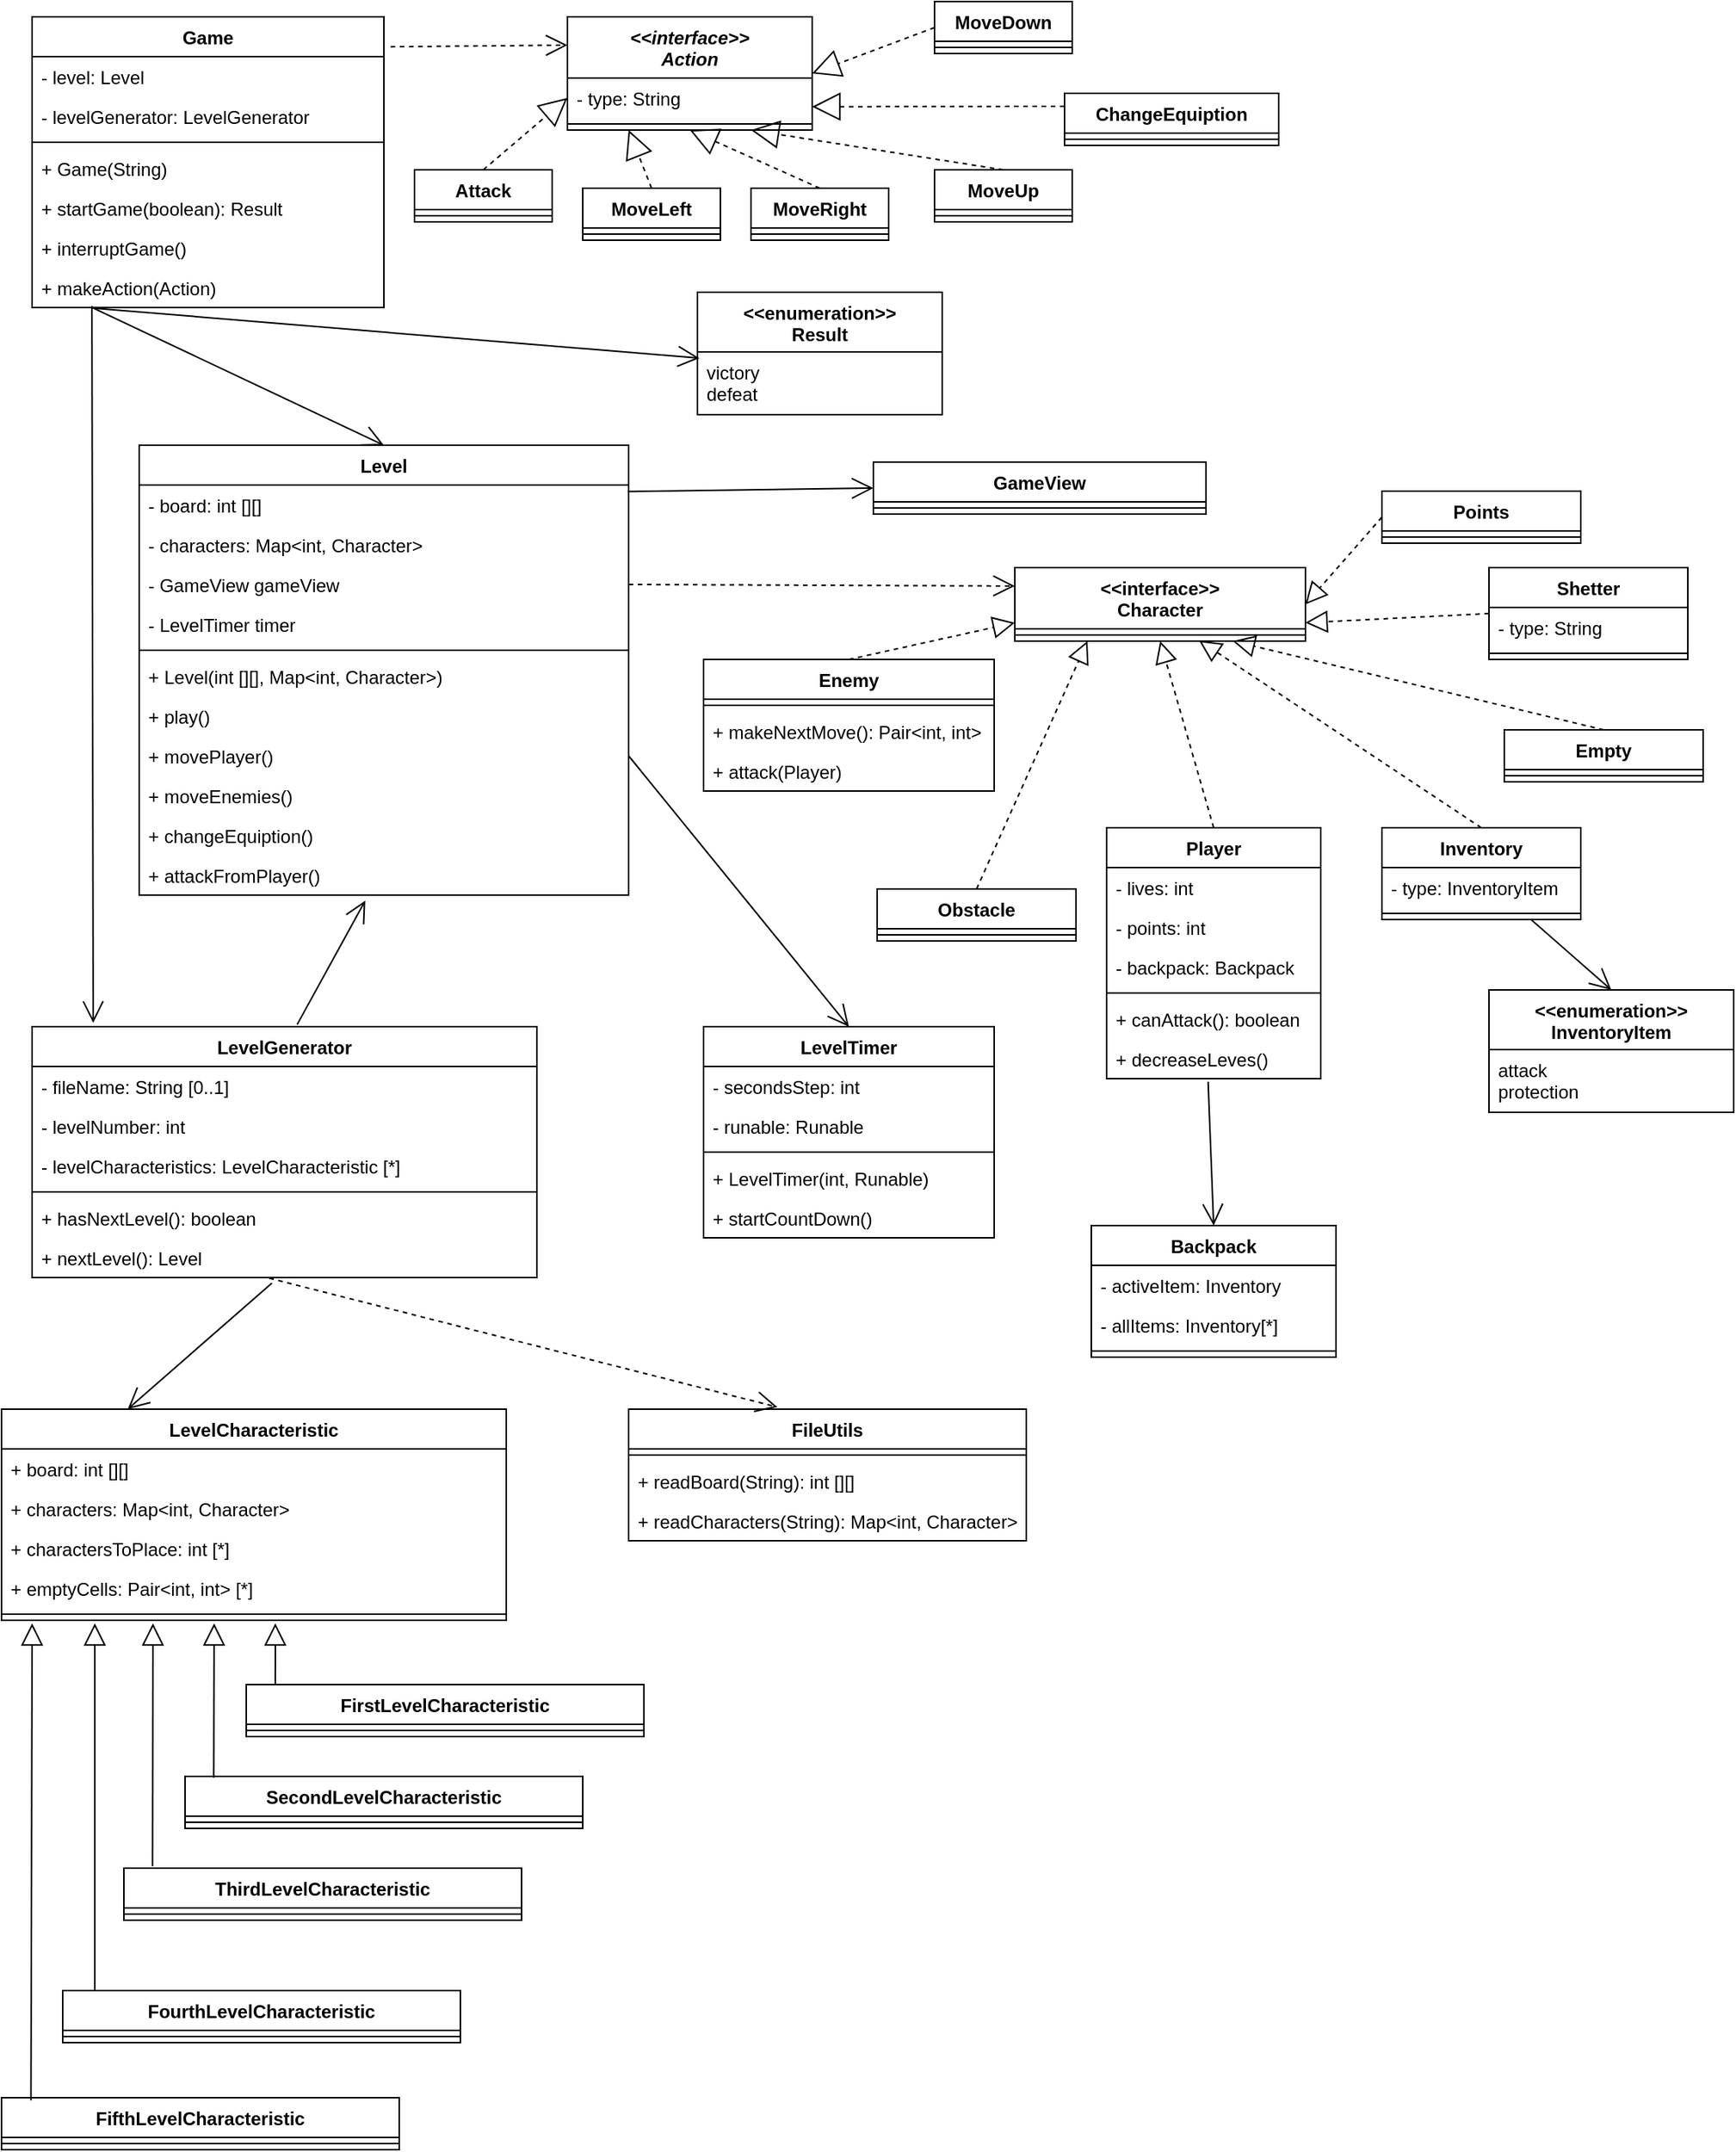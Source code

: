 <mxfile version="16.5.1" type="device"><diagram name="Page-1" id="5f0bae14-7c28-e335-631c-24af17079c00"><mxGraphModel dx="2455" dy="1596" grid="1" gridSize="10" guides="1" tooltips="1" connect="1" arrows="1" fold="1" page="1" pageScale="1" pageWidth="4681" pageHeight="3300" background="none" math="0" shadow="0"><root><mxCell id="0"/><mxCell id="1" parent="0"/><mxCell id="LyayD2E6lX-VAmwV8kCB-664" value="&lt;&lt;interface&gt;&gt;&#10;Action" style="swimlane;fontStyle=3;align=center;verticalAlign=top;childLayout=stackLayout;horizontal=1;startSize=40;horizontalStack=0;resizeParent=1;resizeParentMax=0;resizeLast=0;collapsible=1;marginBottom=0;" vertex="1" parent="1"><mxGeometry x="1330" y="380" width="160" height="74" as="geometry"/></mxCell><mxCell id="LyayD2E6lX-VAmwV8kCB-665" value="- type: String" style="text;strokeColor=none;fillColor=none;align=left;verticalAlign=top;spacingLeft=4;spacingRight=4;overflow=hidden;rotatable=0;points=[[0,0.5],[1,0.5]];portConstraint=eastwest;" vertex="1" parent="LyayD2E6lX-VAmwV8kCB-664"><mxGeometry y="40" width="160" height="26" as="geometry"/></mxCell><mxCell id="LyayD2E6lX-VAmwV8kCB-666" value="" style="line;strokeWidth=1;fillColor=none;align=left;verticalAlign=middle;spacingTop=-1;spacingLeft=3;spacingRight=3;rotatable=0;labelPosition=right;points=[];portConstraint=eastwest;" vertex="1" parent="LyayD2E6lX-VAmwV8kCB-664"><mxGeometry y="66" width="160" height="8" as="geometry"/></mxCell><mxCell id="LyayD2E6lX-VAmwV8kCB-667" value="MoveLeft" style="swimlane;fontStyle=1;align=center;verticalAlign=top;childLayout=stackLayout;horizontal=1;startSize=26;horizontalStack=0;resizeParent=1;resizeParentMax=0;resizeLast=0;collapsible=1;marginBottom=0;" vertex="1" parent="1"><mxGeometry x="1340" y="492" width="90" height="34" as="geometry"/></mxCell><mxCell id="LyayD2E6lX-VAmwV8kCB-668" value="" style="line;strokeWidth=1;fillColor=none;align=left;verticalAlign=middle;spacingTop=-1;spacingLeft=3;spacingRight=3;rotatable=0;labelPosition=right;points=[];portConstraint=eastwest;" vertex="1" parent="LyayD2E6lX-VAmwV8kCB-667"><mxGeometry y="26" width="90" height="8" as="geometry"/></mxCell><mxCell id="LyayD2E6lX-VAmwV8kCB-669" value="" style="endArrow=block;endSize=16;endFill=0;html=1;exitX=0.5;exitY=0;exitDx=0;exitDy=0;entryX=0.25;entryY=1;entryDx=0;entryDy=0;dashed=1;" edge="1" parent="1" source="LyayD2E6lX-VAmwV8kCB-667" target="LyayD2E6lX-VAmwV8kCB-664"><mxGeometry width="160" relative="1" as="geometry"><mxPoint x="1245" y="680" as="sourcePoint"/><mxPoint x="1489.92" y="548.73" as="targetPoint"/></mxGeometry></mxCell><mxCell id="LyayD2E6lX-VAmwV8kCB-670" value="MoveRight" style="swimlane;fontStyle=1;align=center;verticalAlign=top;childLayout=stackLayout;horizontal=1;startSize=26;horizontalStack=0;resizeParent=1;resizeParentMax=0;resizeLast=0;collapsible=1;marginBottom=0;" vertex="1" parent="1"><mxGeometry x="1450" y="492" width="90" height="34" as="geometry"/></mxCell><mxCell id="LyayD2E6lX-VAmwV8kCB-671" value="" style="line;strokeWidth=1;fillColor=none;align=left;verticalAlign=middle;spacingTop=-1;spacingLeft=3;spacingRight=3;rotatable=0;labelPosition=right;points=[];portConstraint=eastwest;" vertex="1" parent="LyayD2E6lX-VAmwV8kCB-670"><mxGeometry y="26" width="90" height="8" as="geometry"/></mxCell><mxCell id="LyayD2E6lX-VAmwV8kCB-672" value="MoveUp" style="swimlane;fontStyle=1;align=center;verticalAlign=top;childLayout=stackLayout;horizontal=1;startSize=26;horizontalStack=0;resizeParent=1;resizeParentMax=0;resizeLast=0;collapsible=1;marginBottom=0;" vertex="1" parent="1"><mxGeometry x="1570" y="480" width="90" height="34" as="geometry"/></mxCell><mxCell id="LyayD2E6lX-VAmwV8kCB-673" value="" style="line;strokeWidth=1;fillColor=none;align=left;verticalAlign=middle;spacingTop=-1;spacingLeft=3;spacingRight=3;rotatable=0;labelPosition=right;points=[];portConstraint=eastwest;" vertex="1" parent="LyayD2E6lX-VAmwV8kCB-672"><mxGeometry y="26" width="90" height="8" as="geometry"/></mxCell><mxCell id="LyayD2E6lX-VAmwV8kCB-674" value="MoveDown" style="swimlane;fontStyle=1;align=center;verticalAlign=top;childLayout=stackLayout;horizontal=1;startSize=26;horizontalStack=0;resizeParent=1;resizeParentMax=0;resizeLast=0;collapsible=1;marginBottom=0;" vertex="1" parent="1"><mxGeometry x="1570" y="370" width="90" height="34" as="geometry"/></mxCell><mxCell id="LyayD2E6lX-VAmwV8kCB-675" value="" style="line;strokeWidth=1;fillColor=none;align=left;verticalAlign=middle;spacingTop=-1;spacingLeft=3;spacingRight=3;rotatable=0;labelPosition=right;points=[];portConstraint=eastwest;" vertex="1" parent="LyayD2E6lX-VAmwV8kCB-674"><mxGeometry y="26" width="90" height="8" as="geometry"/></mxCell><mxCell id="LyayD2E6lX-VAmwV8kCB-676" value="" style="endArrow=block;endSize=16;endFill=0;html=1;exitX=0.5;exitY=0;exitDx=0;exitDy=0;entryX=0.5;entryY=1;entryDx=0;entryDy=0;dashed=1;" edge="1" parent="1" source="LyayD2E6lX-VAmwV8kCB-670" target="LyayD2E6lX-VAmwV8kCB-664"><mxGeometry width="160" relative="1" as="geometry"><mxPoint x="1390" y="630" as="sourcePoint"/><mxPoint x="1530" y="540" as="targetPoint"/></mxGeometry></mxCell><mxCell id="LyayD2E6lX-VAmwV8kCB-677" value="" style="endArrow=block;endSize=16;endFill=0;html=1;exitX=0.5;exitY=0;exitDx=0;exitDy=0;entryX=0.75;entryY=1;entryDx=0;entryDy=0;dashed=1;" edge="1" parent="1" source="LyayD2E6lX-VAmwV8kCB-672" target="LyayD2E6lX-VAmwV8kCB-664"><mxGeometry width="160" relative="1" as="geometry"><mxPoint x="1580" y="630" as="sourcePoint"/><mxPoint x="1500" y="560" as="targetPoint"/></mxGeometry></mxCell><mxCell id="LyayD2E6lX-VAmwV8kCB-678" value="" style="endArrow=block;endSize=16;endFill=0;html=1;exitX=0;exitY=0.5;exitDx=0;exitDy=0;entryX=1;entryY=0.5;entryDx=0;entryDy=0;dashed=1;" edge="1" parent="1" source="LyayD2E6lX-VAmwV8kCB-674" target="LyayD2E6lX-VAmwV8kCB-664"><mxGeometry width="160" relative="1" as="geometry"><mxPoint x="1720" y="630" as="sourcePoint"/><mxPoint x="1540" y="497" as="targetPoint"/></mxGeometry></mxCell><mxCell id="LyayD2E6lX-VAmwV8kCB-679" value="Game" style="swimlane;fontStyle=1;align=center;verticalAlign=top;childLayout=stackLayout;horizontal=1;startSize=26;horizontalStack=0;resizeParent=1;resizeParentMax=0;resizeLast=0;collapsible=1;marginBottom=0;" vertex="1" parent="1"><mxGeometry x="980" y="380" width="230" height="190" as="geometry"/></mxCell><mxCell id="LyayD2E6lX-VAmwV8kCB-680" value="- level: Level" style="text;strokeColor=none;fillColor=none;align=left;verticalAlign=top;spacingLeft=4;spacingRight=4;overflow=hidden;rotatable=0;points=[[0,0.5],[1,0.5]];portConstraint=eastwest;" vertex="1" parent="LyayD2E6lX-VAmwV8kCB-679"><mxGeometry y="26" width="230" height="26" as="geometry"/></mxCell><mxCell id="LyayD2E6lX-VAmwV8kCB-681" value="- levelGenerator: LevelGenerator" style="text;strokeColor=none;fillColor=none;align=left;verticalAlign=top;spacingLeft=4;spacingRight=4;overflow=hidden;rotatable=0;points=[[0,0.5],[1,0.5]];portConstraint=eastwest;" vertex="1" parent="LyayD2E6lX-VAmwV8kCB-679"><mxGeometry y="52" width="230" height="26" as="geometry"/></mxCell><mxCell id="LyayD2E6lX-VAmwV8kCB-682" value="" style="line;strokeWidth=1;fillColor=none;align=left;verticalAlign=middle;spacingTop=-1;spacingLeft=3;spacingRight=3;rotatable=0;labelPosition=right;points=[];portConstraint=eastwest;" vertex="1" parent="LyayD2E6lX-VAmwV8kCB-679"><mxGeometry y="78" width="230" height="8" as="geometry"/></mxCell><mxCell id="LyayD2E6lX-VAmwV8kCB-683" value="+ Game(String)" style="text;strokeColor=none;fillColor=none;align=left;verticalAlign=top;spacingLeft=4;spacingRight=4;overflow=hidden;rotatable=0;points=[[0,0.5],[1,0.5]];portConstraint=eastwest;" vertex="1" parent="LyayD2E6lX-VAmwV8kCB-679"><mxGeometry y="86" width="230" height="26" as="geometry"/></mxCell><mxCell id="LyayD2E6lX-VAmwV8kCB-684" value="+ startGame(boolean): Result" style="text;strokeColor=none;fillColor=none;align=left;verticalAlign=top;spacingLeft=4;spacingRight=4;overflow=hidden;rotatable=0;points=[[0,0.5],[1,0.5]];portConstraint=eastwest;" vertex="1" parent="LyayD2E6lX-VAmwV8kCB-679"><mxGeometry y="112" width="230" height="26" as="geometry"/></mxCell><mxCell id="LyayD2E6lX-VAmwV8kCB-685" value="+ interruptGame()" style="text;strokeColor=none;fillColor=none;align=left;verticalAlign=top;spacingLeft=4;spacingRight=4;overflow=hidden;rotatable=0;points=[[0,0.5],[1,0.5]];portConstraint=eastwest;" vertex="1" parent="LyayD2E6lX-VAmwV8kCB-679"><mxGeometry y="138" width="230" height="26" as="geometry"/></mxCell><mxCell id="LyayD2E6lX-VAmwV8kCB-686" value="+ makeAction(Action)" style="text;strokeColor=none;fillColor=none;align=left;verticalAlign=top;spacingLeft=4;spacingRight=4;overflow=hidden;rotatable=0;points=[[0,0.5],[1,0.5]];portConstraint=eastwest;" vertex="1" parent="LyayD2E6lX-VAmwV8kCB-679"><mxGeometry y="164" width="230" height="26" as="geometry"/></mxCell><mxCell id="LyayD2E6lX-VAmwV8kCB-687" value="LevelGenerator" style="swimlane;fontStyle=1;align=center;verticalAlign=top;childLayout=stackLayout;horizontal=1;startSize=26;horizontalStack=0;resizeParent=1;resizeParentMax=0;resizeLast=0;collapsible=1;marginBottom=0;" vertex="1" parent="1"><mxGeometry x="980" y="1040" width="330" height="164" as="geometry"/></mxCell><mxCell id="LyayD2E6lX-VAmwV8kCB-688" value="- fileName: String [0..1]" style="text;strokeColor=none;fillColor=none;align=left;verticalAlign=top;spacingLeft=4;spacingRight=4;overflow=hidden;rotatable=0;points=[[0,0.5],[1,0.5]];portConstraint=eastwest;" vertex="1" parent="LyayD2E6lX-VAmwV8kCB-687"><mxGeometry y="26" width="330" height="26" as="geometry"/></mxCell><mxCell id="LyayD2E6lX-VAmwV8kCB-689" value="- levelNumber: int" style="text;strokeColor=none;fillColor=none;align=left;verticalAlign=top;spacingLeft=4;spacingRight=4;overflow=hidden;rotatable=0;points=[[0,0.5],[1,0.5]];portConstraint=eastwest;" vertex="1" parent="LyayD2E6lX-VAmwV8kCB-687"><mxGeometry y="52" width="330" height="26" as="geometry"/></mxCell><mxCell id="LyayD2E6lX-VAmwV8kCB-690" value="- levelCharacteristics: LevelCharacteristic [*]" style="text;strokeColor=none;fillColor=none;align=left;verticalAlign=top;spacingLeft=4;spacingRight=4;overflow=hidden;rotatable=0;points=[[0,0.5],[1,0.5]];portConstraint=eastwest;" vertex="1" parent="LyayD2E6lX-VAmwV8kCB-687"><mxGeometry y="78" width="330" height="26" as="geometry"/></mxCell><mxCell id="LyayD2E6lX-VAmwV8kCB-691" value="" style="line;strokeWidth=1;fillColor=none;align=left;verticalAlign=middle;spacingTop=-1;spacingLeft=3;spacingRight=3;rotatable=0;labelPosition=right;points=[];portConstraint=eastwest;" vertex="1" parent="LyayD2E6lX-VAmwV8kCB-687"><mxGeometry y="104" width="330" height="8" as="geometry"/></mxCell><mxCell id="LyayD2E6lX-VAmwV8kCB-692" value="+ hasNextLevel(): boolean" style="text;strokeColor=none;fillColor=none;align=left;verticalAlign=top;spacingLeft=4;spacingRight=4;overflow=hidden;rotatable=0;points=[[0,0.5],[1,0.5]];portConstraint=eastwest;" vertex="1" parent="LyayD2E6lX-VAmwV8kCB-687"><mxGeometry y="112" width="330" height="26" as="geometry"/></mxCell><mxCell id="LyayD2E6lX-VAmwV8kCB-693" value="+ nextLevel(): Level" style="text;strokeColor=none;fillColor=none;align=left;verticalAlign=top;spacingLeft=4;spacingRight=4;overflow=hidden;rotatable=0;points=[[0,0.5],[1,0.5]];portConstraint=eastwest;" vertex="1" parent="LyayD2E6lX-VAmwV8kCB-687"><mxGeometry y="138" width="330" height="26" as="geometry"/></mxCell><mxCell id="LyayD2E6lX-VAmwV8kCB-694" value="" style="endArrow=open;endFill=1;endSize=12;html=1;rounded=0;exitX=0.17;exitY=0.962;exitDx=0;exitDy=0;exitPerimeter=0;entryX=0.121;entryY=-0.015;entryDx=0;entryDy=0;entryPerimeter=0;" edge="1" parent="1" source="LyayD2E6lX-VAmwV8kCB-686" target="LyayD2E6lX-VAmwV8kCB-687"><mxGeometry width="160" relative="1" as="geometry"><mxPoint x="1040" y="640" as="sourcePoint"/><mxPoint x="1040" y="1000" as="targetPoint"/><Array as="points"/></mxGeometry></mxCell><mxCell id="LyayD2E6lX-VAmwV8kCB-695" value="LevelCharacteristic" style="swimlane;fontStyle=1;align=center;verticalAlign=top;childLayout=stackLayout;horizontal=1;startSize=26;horizontalStack=0;resizeParent=1;resizeParentMax=0;resizeLast=0;collapsible=1;marginBottom=0;" vertex="1" parent="1"><mxGeometry x="960" y="1290" width="330" height="138" as="geometry"/></mxCell><mxCell id="LyayD2E6lX-VAmwV8kCB-696" value="+ board: int [][]" style="text;strokeColor=none;fillColor=none;align=left;verticalAlign=top;spacingLeft=4;spacingRight=4;overflow=hidden;rotatable=0;points=[[0,0.5],[1,0.5]];portConstraint=eastwest;" vertex="1" parent="LyayD2E6lX-VAmwV8kCB-695"><mxGeometry y="26" width="330" height="26" as="geometry"/></mxCell><mxCell id="LyayD2E6lX-VAmwV8kCB-697" value="+ characters: Map&lt;int, Character&gt;" style="text;strokeColor=none;fillColor=none;align=left;verticalAlign=top;spacingLeft=4;spacingRight=4;overflow=hidden;rotatable=0;points=[[0,0.5],[1,0.5]];portConstraint=eastwest;" vertex="1" parent="LyayD2E6lX-VAmwV8kCB-695"><mxGeometry y="52" width="330" height="26" as="geometry"/></mxCell><mxCell id="LyayD2E6lX-VAmwV8kCB-698" value="+ charactersToPlace: int [*]" style="text;strokeColor=none;fillColor=none;align=left;verticalAlign=top;spacingLeft=4;spacingRight=4;overflow=hidden;rotatable=0;points=[[0,0.5],[1,0.5]];portConstraint=eastwest;" vertex="1" parent="LyayD2E6lX-VAmwV8kCB-695"><mxGeometry y="78" width="330" height="26" as="geometry"/></mxCell><mxCell id="LyayD2E6lX-VAmwV8kCB-699" value="+ emptyCells: Pair&lt;int, int&gt; [*]" style="text;strokeColor=none;fillColor=none;align=left;verticalAlign=top;spacingLeft=4;spacingRight=4;overflow=hidden;rotatable=0;points=[[0,0.5],[1,0.5]];portConstraint=eastwest;" vertex="1" parent="LyayD2E6lX-VAmwV8kCB-695"><mxGeometry y="104" width="330" height="26" as="geometry"/></mxCell><mxCell id="LyayD2E6lX-VAmwV8kCB-700" value="" style="line;strokeWidth=1;fillColor=none;align=left;verticalAlign=middle;spacingTop=-1;spacingLeft=3;spacingRight=3;rotatable=0;labelPosition=right;points=[];portConstraint=eastwest;" vertex="1" parent="LyayD2E6lX-VAmwV8kCB-695"><mxGeometry y="130" width="330" height="8" as="geometry"/></mxCell><mxCell id="LyayD2E6lX-VAmwV8kCB-701" value="FileUtils" style="swimlane;fontStyle=1;align=center;verticalAlign=top;childLayout=stackLayout;horizontal=1;startSize=26;horizontalStack=0;resizeParent=1;resizeParentMax=0;resizeLast=0;collapsible=1;marginBottom=0;" vertex="1" parent="1"><mxGeometry x="1370" y="1290" width="260" height="86" as="geometry"/></mxCell><mxCell id="LyayD2E6lX-VAmwV8kCB-702" value="" style="line;strokeWidth=1;fillColor=none;align=left;verticalAlign=middle;spacingTop=-1;spacingLeft=3;spacingRight=3;rotatable=0;labelPosition=right;points=[];portConstraint=eastwest;" vertex="1" parent="LyayD2E6lX-VAmwV8kCB-701"><mxGeometry y="26" width="260" height="8" as="geometry"/></mxCell><mxCell id="LyayD2E6lX-VAmwV8kCB-703" value="+ readBoard(String): int [][]" style="text;strokeColor=none;fillColor=none;align=left;verticalAlign=top;spacingLeft=4;spacingRight=4;overflow=hidden;rotatable=0;points=[[0,0.5],[1,0.5]];portConstraint=eastwest;" vertex="1" parent="LyayD2E6lX-VAmwV8kCB-701"><mxGeometry y="34" width="260" height="26" as="geometry"/></mxCell><mxCell id="LyayD2E6lX-VAmwV8kCB-704" value="+ readCharacters(String): Map&lt;int, Character&gt;" style="text;strokeColor=none;fillColor=none;align=left;verticalAlign=top;spacingLeft=4;spacingRight=4;overflow=hidden;rotatable=0;points=[[0,0.5],[1,0.5]];portConstraint=eastwest;" vertex="1" parent="LyayD2E6lX-VAmwV8kCB-701"><mxGeometry y="60" width="260" height="26" as="geometry"/></mxCell><mxCell id="LyayD2E6lX-VAmwV8kCB-705" value="Level" style="swimlane;fontStyle=1;align=center;verticalAlign=top;childLayout=stackLayout;horizontal=1;startSize=26;horizontalStack=0;resizeParent=1;resizeParentMax=0;resizeLast=0;collapsible=1;marginBottom=0;" vertex="1" parent="1"><mxGeometry x="1050" y="660" width="320" height="294" as="geometry"/></mxCell><mxCell id="LyayD2E6lX-VAmwV8kCB-706" value="- board: int [][]" style="text;strokeColor=none;fillColor=none;align=left;verticalAlign=top;spacingLeft=4;spacingRight=4;overflow=hidden;rotatable=0;points=[[0,0.5],[1,0.5]];portConstraint=eastwest;" vertex="1" parent="LyayD2E6lX-VAmwV8kCB-705"><mxGeometry y="26" width="320" height="26" as="geometry"/></mxCell><mxCell id="LyayD2E6lX-VAmwV8kCB-707" value="- characters: Map&lt;int, Character&gt;" style="text;strokeColor=none;fillColor=none;align=left;verticalAlign=top;spacingLeft=4;spacingRight=4;overflow=hidden;rotatable=0;points=[[0,0.5],[1,0.5]];portConstraint=eastwest;" vertex="1" parent="LyayD2E6lX-VAmwV8kCB-705"><mxGeometry y="52" width="320" height="26" as="geometry"/></mxCell><mxCell id="LyayD2E6lX-VAmwV8kCB-708" value="- GameView gameView" style="text;strokeColor=none;fillColor=none;align=left;verticalAlign=top;spacingLeft=4;spacingRight=4;overflow=hidden;rotatable=0;points=[[0,0.5],[1,0.5]];portConstraint=eastwest;" vertex="1" parent="LyayD2E6lX-VAmwV8kCB-705"><mxGeometry y="78" width="320" height="26" as="geometry"/></mxCell><mxCell id="LyayD2E6lX-VAmwV8kCB-709" value="- LevelTimer timer" style="text;strokeColor=none;fillColor=none;align=left;verticalAlign=top;spacingLeft=4;spacingRight=4;overflow=hidden;rotatable=0;points=[[0,0.5],[1,0.5]];portConstraint=eastwest;" vertex="1" parent="LyayD2E6lX-VAmwV8kCB-705"><mxGeometry y="104" width="320" height="26" as="geometry"/></mxCell><mxCell id="LyayD2E6lX-VAmwV8kCB-710" value="" style="line;strokeWidth=1;fillColor=none;align=left;verticalAlign=middle;spacingTop=-1;spacingLeft=3;spacingRight=3;rotatable=0;labelPosition=right;points=[];portConstraint=eastwest;" vertex="1" parent="LyayD2E6lX-VAmwV8kCB-705"><mxGeometry y="130" width="320" height="8" as="geometry"/></mxCell><mxCell id="LyayD2E6lX-VAmwV8kCB-711" value="+ Level(int [][], Map&lt;int, Character&gt;)" style="text;strokeColor=none;fillColor=none;align=left;verticalAlign=top;spacingLeft=4;spacingRight=4;overflow=hidden;rotatable=0;points=[[0,0.5],[1,0.5]];portConstraint=eastwest;" vertex="1" parent="LyayD2E6lX-VAmwV8kCB-705"><mxGeometry y="138" width="320" height="26" as="geometry"/></mxCell><mxCell id="LyayD2E6lX-VAmwV8kCB-712" value="+ play()" style="text;strokeColor=none;fillColor=none;align=left;verticalAlign=top;spacingLeft=4;spacingRight=4;overflow=hidden;rotatable=0;points=[[0,0.5],[1,0.5]];portConstraint=eastwest;" vertex="1" parent="LyayD2E6lX-VAmwV8kCB-705"><mxGeometry y="164" width="320" height="26" as="geometry"/></mxCell><mxCell id="LyayD2E6lX-VAmwV8kCB-713" value="+ movePlayer()" style="text;strokeColor=none;fillColor=none;align=left;verticalAlign=top;spacingLeft=4;spacingRight=4;overflow=hidden;rotatable=0;points=[[0,0.5],[1,0.5]];portConstraint=eastwest;" vertex="1" parent="LyayD2E6lX-VAmwV8kCB-705"><mxGeometry y="190" width="320" height="26" as="geometry"/></mxCell><mxCell id="LyayD2E6lX-VAmwV8kCB-714" value="+ moveEnemies()" style="text;strokeColor=none;fillColor=none;align=left;verticalAlign=top;spacingLeft=4;spacingRight=4;overflow=hidden;rotatable=0;points=[[0,0.5],[1,0.5]];portConstraint=eastwest;" vertex="1" parent="LyayD2E6lX-VAmwV8kCB-705"><mxGeometry y="216" width="320" height="26" as="geometry"/></mxCell><mxCell id="LyayD2E6lX-VAmwV8kCB-715" value="+ changeEquiption()" style="text;strokeColor=none;fillColor=none;align=left;verticalAlign=top;spacingLeft=4;spacingRight=4;overflow=hidden;rotatable=0;points=[[0,0.5],[1,0.5]];portConstraint=eastwest;" vertex="1" parent="LyayD2E6lX-VAmwV8kCB-705"><mxGeometry y="242" width="320" height="26" as="geometry"/></mxCell><mxCell id="LyayD2E6lX-VAmwV8kCB-716" value="+ attackFromPlayer()" style="text;strokeColor=none;fillColor=none;align=left;verticalAlign=top;spacingLeft=4;spacingRight=4;overflow=hidden;rotatable=0;points=[[0,0.5],[1,0.5]];portConstraint=eastwest;" vertex="1" parent="LyayD2E6lX-VAmwV8kCB-705"><mxGeometry y="268" width="320" height="26" as="geometry"/></mxCell><mxCell id="LyayD2E6lX-VAmwV8kCB-717" value="LevelTimer" style="swimlane;fontStyle=1;align=center;verticalAlign=top;childLayout=stackLayout;horizontal=1;startSize=26;horizontalStack=0;resizeParent=1;resizeParentMax=0;resizeLast=0;collapsible=1;marginBottom=0;" vertex="1" parent="1"><mxGeometry x="1419" y="1040" width="190" height="138" as="geometry"/></mxCell><mxCell id="LyayD2E6lX-VAmwV8kCB-718" value="- secondsStep: int" style="text;strokeColor=none;fillColor=none;align=left;verticalAlign=top;spacingLeft=4;spacingRight=4;overflow=hidden;rotatable=0;points=[[0,0.5],[1,0.5]];portConstraint=eastwest;" vertex="1" parent="LyayD2E6lX-VAmwV8kCB-717"><mxGeometry y="26" width="190" height="26" as="geometry"/></mxCell><mxCell id="LyayD2E6lX-VAmwV8kCB-719" value="- runable: Runable" style="text;strokeColor=none;fillColor=none;align=left;verticalAlign=top;spacingLeft=4;spacingRight=4;overflow=hidden;rotatable=0;points=[[0,0.5],[1,0.5]];portConstraint=eastwest;" vertex="1" parent="LyayD2E6lX-VAmwV8kCB-717"><mxGeometry y="52" width="190" height="26" as="geometry"/></mxCell><mxCell id="LyayD2E6lX-VAmwV8kCB-720" value="" style="line;strokeWidth=1;fillColor=none;align=left;verticalAlign=middle;spacingTop=-1;spacingLeft=3;spacingRight=3;rotatable=0;labelPosition=right;points=[];portConstraint=eastwest;" vertex="1" parent="LyayD2E6lX-VAmwV8kCB-717"><mxGeometry y="78" width="190" height="8" as="geometry"/></mxCell><mxCell id="LyayD2E6lX-VAmwV8kCB-721" value="+ LevelTimer(int, Runable)" style="text;strokeColor=none;fillColor=none;align=left;verticalAlign=top;spacingLeft=4;spacingRight=4;overflow=hidden;rotatable=0;points=[[0,0.5],[1,0.5]];portConstraint=eastwest;" vertex="1" parent="LyayD2E6lX-VAmwV8kCB-717"><mxGeometry y="86" width="190" height="26" as="geometry"/></mxCell><mxCell id="LyayD2E6lX-VAmwV8kCB-722" value="+ startCountDown()" style="text;strokeColor=none;fillColor=none;align=left;verticalAlign=top;spacingLeft=4;spacingRight=4;overflow=hidden;rotatable=0;points=[[0,0.5],[1,0.5]];portConstraint=eastwest;" vertex="1" parent="LyayD2E6lX-VAmwV8kCB-717"><mxGeometry y="112" width="190" height="26" as="geometry"/></mxCell><mxCell id="LyayD2E6lX-VAmwV8kCB-723" value="&lt;&lt;interface&gt;&gt;&#10;Character" style="swimlane;fontStyle=1;align=center;verticalAlign=top;childLayout=stackLayout;horizontal=1;startSize=40;horizontalStack=0;resizeParent=1;resizeParentMax=0;resizeLast=0;collapsible=1;marginBottom=0;" vertex="1" parent="1"><mxGeometry x="1622.5" y="740" width="190" height="48" as="geometry"/></mxCell><mxCell id="LyayD2E6lX-VAmwV8kCB-724" value="" style="line;strokeWidth=1;fillColor=none;align=left;verticalAlign=middle;spacingTop=-1;spacingLeft=3;spacingRight=3;rotatable=0;labelPosition=right;points=[];portConstraint=eastwest;" vertex="1" parent="LyayD2E6lX-VAmwV8kCB-723"><mxGeometry y="40" width="190" height="8" as="geometry"/></mxCell><mxCell id="LyayD2E6lX-VAmwV8kCB-725" value="Enemy" style="swimlane;fontStyle=1;align=center;verticalAlign=top;childLayout=stackLayout;horizontal=1;startSize=26;horizontalStack=0;resizeParent=1;resizeParentMax=0;resizeLast=0;collapsible=1;marginBottom=0;" vertex="1" parent="1"><mxGeometry x="1419" y="800" width="190" height="86" as="geometry"/></mxCell><mxCell id="LyayD2E6lX-VAmwV8kCB-726" value="" style="line;strokeWidth=1;fillColor=none;align=left;verticalAlign=middle;spacingTop=-1;spacingLeft=3;spacingRight=3;rotatable=0;labelPosition=right;points=[];portConstraint=eastwest;" vertex="1" parent="LyayD2E6lX-VAmwV8kCB-725"><mxGeometry y="26" width="190" height="8" as="geometry"/></mxCell><mxCell id="LyayD2E6lX-VAmwV8kCB-727" value="+ makeNextMove(): Pair&lt;int, int&gt;" style="text;strokeColor=none;fillColor=none;align=left;verticalAlign=top;spacingLeft=4;spacingRight=4;overflow=hidden;rotatable=0;points=[[0,0.5],[1,0.5]];portConstraint=eastwest;" vertex="1" parent="LyayD2E6lX-VAmwV8kCB-725"><mxGeometry y="34" width="190" height="26" as="geometry"/></mxCell><mxCell id="LyayD2E6lX-VAmwV8kCB-728" value="+ attack(Player)" style="text;strokeColor=none;fillColor=none;align=left;verticalAlign=top;spacingLeft=4;spacingRight=4;overflow=hidden;rotatable=0;points=[[0,0.5],[1,0.5]];portConstraint=eastwest;" vertex="1" parent="LyayD2E6lX-VAmwV8kCB-725"><mxGeometry y="60" width="190" height="26" as="geometry"/></mxCell><mxCell id="LyayD2E6lX-VAmwV8kCB-729" value="Obstacle" style="swimlane;fontStyle=1;align=center;verticalAlign=top;childLayout=stackLayout;horizontal=1;startSize=26;horizontalStack=0;resizeParent=1;resizeParentMax=0;resizeLast=0;collapsible=1;marginBottom=0;" vertex="1" parent="1"><mxGeometry x="1532.5" y="950" width="130" height="34" as="geometry"/></mxCell><mxCell id="LyayD2E6lX-VAmwV8kCB-730" value="" style="line;strokeWidth=1;fillColor=none;align=left;verticalAlign=middle;spacingTop=-1;spacingLeft=3;spacingRight=3;rotatable=0;labelPosition=right;points=[];portConstraint=eastwest;" vertex="1" parent="LyayD2E6lX-VAmwV8kCB-729"><mxGeometry y="26" width="130" height="8" as="geometry"/></mxCell><mxCell id="LyayD2E6lX-VAmwV8kCB-731" value="Points&#10;" style="swimlane;fontStyle=1;align=center;verticalAlign=top;childLayout=stackLayout;horizontal=1;startSize=26;horizontalStack=0;resizeParent=1;resizeParentMax=0;resizeLast=0;collapsible=1;marginBottom=0;" vertex="1" parent="1"><mxGeometry x="1862.5" y="690" width="130" height="34" as="geometry"/></mxCell><mxCell id="LyayD2E6lX-VAmwV8kCB-732" value="" style="line;strokeWidth=1;fillColor=none;align=left;verticalAlign=middle;spacingTop=-1;spacingLeft=3;spacingRight=3;rotatable=0;labelPosition=right;points=[];portConstraint=eastwest;" vertex="1" parent="LyayD2E6lX-VAmwV8kCB-731"><mxGeometry y="26" width="130" height="8" as="geometry"/></mxCell><mxCell id="LyayD2E6lX-VAmwV8kCB-733" value="Empty" style="swimlane;fontStyle=1;align=center;verticalAlign=top;childLayout=stackLayout;horizontal=1;startSize=26;horizontalStack=0;resizeParent=1;resizeParentMax=0;resizeLast=0;collapsible=1;marginBottom=0;" vertex="1" parent="1"><mxGeometry x="1942.5" y="846" width="130" height="34" as="geometry"/></mxCell><mxCell id="LyayD2E6lX-VAmwV8kCB-734" value="" style="line;strokeWidth=1;fillColor=none;align=left;verticalAlign=middle;spacingTop=-1;spacingLeft=3;spacingRight=3;rotatable=0;labelPosition=right;points=[];portConstraint=eastwest;" vertex="1" parent="LyayD2E6lX-VAmwV8kCB-733"><mxGeometry y="26" width="130" height="8" as="geometry"/></mxCell><mxCell id="LyayD2E6lX-VAmwV8kCB-735" value="Shetter" style="swimlane;fontStyle=1;align=center;verticalAlign=top;childLayout=stackLayout;horizontal=1;startSize=26;horizontalStack=0;resizeParent=1;resizeParentMax=0;resizeLast=0;collapsible=1;marginBottom=0;" vertex="1" parent="1"><mxGeometry x="1932.5" y="740" width="130" height="60" as="geometry"/></mxCell><mxCell id="LyayD2E6lX-VAmwV8kCB-736" value="- type: String" style="text;strokeColor=none;fillColor=none;align=left;verticalAlign=top;spacingLeft=4;spacingRight=4;overflow=hidden;rotatable=0;points=[[0,0.5],[1,0.5]];portConstraint=eastwest;" vertex="1" parent="LyayD2E6lX-VAmwV8kCB-735"><mxGeometry y="26" width="130" height="26" as="geometry"/></mxCell><mxCell id="LyayD2E6lX-VAmwV8kCB-737" value="" style="line;strokeWidth=1;fillColor=none;align=left;verticalAlign=middle;spacingTop=-1;spacingLeft=3;spacingRight=3;rotatable=0;labelPosition=right;points=[];portConstraint=eastwest;" vertex="1" parent="LyayD2E6lX-VAmwV8kCB-735"><mxGeometry y="52" width="130" height="8" as="geometry"/></mxCell><mxCell id="LyayD2E6lX-VAmwV8kCB-738" value="" style="endArrow=block;endFill=0;endSize=12;html=1;rounded=0;entryX=0;entryY=0.75;entryDx=0;entryDy=0;dashed=1;exitX=0.5;exitY=0;exitDx=0;exitDy=0;" edge="1" parent="1" source="LyayD2E6lX-VAmwV8kCB-725" target="LyayD2E6lX-VAmwV8kCB-723"><mxGeometry width="160" relative="1" as="geometry"><mxPoint x="1520" y="790" as="sourcePoint"/><mxPoint x="1762.5" y="850" as="targetPoint"/></mxGeometry></mxCell><mxCell id="LyayD2E6lX-VAmwV8kCB-739" value="" style="endArrow=block;endFill=0;endSize=12;html=1;rounded=0;exitX=0.5;exitY=0;exitDx=0;exitDy=0;entryX=0.25;entryY=1;entryDx=0;entryDy=0;dashed=1;" edge="1" parent="1" source="LyayD2E6lX-VAmwV8kCB-729" target="LyayD2E6lX-VAmwV8kCB-723"><mxGeometry width="160" relative="1" as="geometry"><mxPoint x="1772.5" y="830" as="sourcePoint"/><mxPoint x="1932.5" y="830" as="targetPoint"/></mxGeometry></mxCell><mxCell id="LyayD2E6lX-VAmwV8kCB-740" value="" style="endArrow=block;endFill=0;endSize=12;html=1;rounded=0;exitX=0.5;exitY=0;exitDx=0;exitDy=0;entryX=0.75;entryY=1;entryDx=0;entryDy=0;dashed=1;" edge="1" parent="1" source="LyayD2E6lX-VAmwV8kCB-733" target="LyayD2E6lX-VAmwV8kCB-723"><mxGeometry width="160" relative="1" as="geometry"><mxPoint x="1852.5" y="839.57" as="sourcePoint"/><mxPoint x="2012.5" y="839.57" as="targetPoint"/></mxGeometry></mxCell><mxCell id="LyayD2E6lX-VAmwV8kCB-741" value="" style="endArrow=block;endFill=0;endSize=12;html=1;rounded=0;exitX=0;exitY=0.5;exitDx=0;exitDy=0;entryX=1;entryY=0.75;entryDx=0;entryDy=0;dashed=1;" edge="1" parent="1" source="LyayD2E6lX-VAmwV8kCB-735" target="LyayD2E6lX-VAmwV8kCB-723"><mxGeometry width="160" relative="1" as="geometry"><mxPoint x="1852.5" y="720" as="sourcePoint"/><mxPoint x="2012.5" y="720" as="targetPoint"/></mxGeometry></mxCell><mxCell id="LyayD2E6lX-VAmwV8kCB-742" value="" style="endArrow=block;endFill=0;endSize=12;html=1;rounded=0;exitX=0;exitY=0.5;exitDx=0;exitDy=0;entryX=1;entryY=0.5;entryDx=0;entryDy=0;dashed=1;" edge="1" parent="1" source="LyayD2E6lX-VAmwV8kCB-731" target="LyayD2E6lX-VAmwV8kCB-723"><mxGeometry width="160" relative="1" as="geometry"><mxPoint x="1932.5" y="700" as="sourcePoint"/><mxPoint x="2092.5" y="700" as="targetPoint"/></mxGeometry></mxCell><mxCell id="LyayD2E6lX-VAmwV8kCB-743" value="" style="endArrow=open;endFill=1;endSize=12;html=1;rounded=0;exitX=1.019;exitY=0.103;exitDx=0;exitDy=0;entryX=0;entryY=0.25;entryDx=0;entryDy=0;dashed=1;exitPerimeter=0;" edge="1" parent="1" source="LyayD2E6lX-VAmwV8kCB-679" target="LyayD2E6lX-VAmwV8kCB-664"><mxGeometry width="160" relative="1" as="geometry"><mxPoint x="1315" y="524" as="sourcePoint"/><mxPoint x="1475" y="524" as="targetPoint"/></mxGeometry></mxCell><mxCell id="LyayD2E6lX-VAmwV8kCB-744" value="" style="endArrow=open;endFill=1;endSize=12;html=1;rounded=0;exitX=0.525;exitY=-0.008;exitDx=0;exitDy=0;exitPerimeter=0;entryX=0.462;entryY=1.138;entryDx=0;entryDy=0;entryPerimeter=0;" edge="1" parent="1" source="LyayD2E6lX-VAmwV8kCB-687" target="LyayD2E6lX-VAmwV8kCB-716"><mxGeometry width="160" relative="1" as="geometry"><mxPoint x="1245" y="1000" as="sourcePoint"/><mxPoint x="1405" y="1000" as="targetPoint"/></mxGeometry></mxCell><mxCell id="LyayD2E6lX-VAmwV8kCB-745" value="" style="endArrow=open;endFill=1;endSize=12;html=1;rounded=0;dashed=1;exitX=1;exitY=0.5;exitDx=0;exitDy=0;entryX=0;entryY=0.25;entryDx=0;entryDy=0;" edge="1" parent="1" source="LyayD2E6lX-VAmwV8kCB-708" target="LyayD2E6lX-VAmwV8kCB-723"><mxGeometry width="160" relative="1" as="geometry"><mxPoint x="1405" y="720" as="sourcePoint"/><mxPoint x="1565" y="720" as="targetPoint"/></mxGeometry></mxCell><mxCell id="LyayD2E6lX-VAmwV8kCB-746" value="" style="endArrow=open;endFill=1;endSize=12;html=1;rounded=0;exitX=1;exitY=0.5;exitDx=0;exitDy=0;entryX=0.5;entryY=0;entryDx=0;entryDy=0;" edge="1" parent="1" source="LyayD2E6lX-VAmwV8kCB-713" target="LyayD2E6lX-VAmwV8kCB-717"><mxGeometry width="160" relative="1" as="geometry"><mxPoint x="1410" y="986" as="sourcePoint"/><mxPoint x="1570" y="986" as="targetPoint"/></mxGeometry></mxCell><mxCell id="LyayD2E6lX-VAmwV8kCB-747" value="" style="endArrow=open;endFill=1;endSize=12;html=1;rounded=0;exitX=0.475;exitY=1.138;exitDx=0;exitDy=0;exitPerimeter=0;entryX=0.25;entryY=0;entryDx=0;entryDy=0;" edge="1" parent="1" source="LyayD2E6lX-VAmwV8kCB-693" target="LyayD2E6lX-VAmwV8kCB-695"><mxGeometry width="160" relative="1" as="geometry"><mxPoint x="1190" y="1240" as="sourcePoint"/><mxPoint x="1350" y="1240" as="targetPoint"/></mxGeometry></mxCell><mxCell id="LyayD2E6lX-VAmwV8kCB-748" value="" style="endArrow=open;endFill=1;endSize=12;html=1;rounded=0;dashed=1;exitX=0.47;exitY=1.016;exitDx=0;exitDy=0;exitPerimeter=0;entryX=0.374;entryY=-0.016;entryDx=0;entryDy=0;entryPerimeter=0;" edge="1" parent="1" source="LyayD2E6lX-VAmwV8kCB-693" target="LyayD2E6lX-VAmwV8kCB-701"><mxGeometry width="160" relative="1" as="geometry"><mxPoint x="1210" y="1250" as="sourcePoint"/><mxPoint x="1370" y="1250" as="targetPoint"/></mxGeometry></mxCell><mxCell id="LyayD2E6lX-VAmwV8kCB-749" value="Inventory" style="swimlane;fontStyle=1;align=center;verticalAlign=top;childLayout=stackLayout;horizontal=1;startSize=26;horizontalStack=0;resizeParent=1;resizeParentMax=0;resizeLast=0;collapsible=1;marginBottom=0;" vertex="1" parent="1"><mxGeometry x="1862.5" y="910" width="130" height="60" as="geometry"/></mxCell><mxCell id="LyayD2E6lX-VAmwV8kCB-750" value="- type: InventoryItem" style="text;strokeColor=none;fillColor=none;align=left;verticalAlign=top;spacingLeft=4;spacingRight=4;overflow=hidden;rotatable=0;points=[[0,0.5],[1,0.5]];portConstraint=eastwest;" vertex="1" parent="LyayD2E6lX-VAmwV8kCB-749"><mxGeometry y="26" width="130" height="26" as="geometry"/></mxCell><mxCell id="LyayD2E6lX-VAmwV8kCB-751" value="" style="line;strokeWidth=1;fillColor=none;align=left;verticalAlign=middle;spacingTop=-1;spacingLeft=3;spacingRight=3;rotatable=0;labelPosition=right;points=[];portConstraint=eastwest;" vertex="1" parent="LyayD2E6lX-VAmwV8kCB-749"><mxGeometry y="52" width="130" height="8" as="geometry"/></mxCell><mxCell id="LyayD2E6lX-VAmwV8kCB-752" value="" style="endArrow=block;endFill=0;endSize=12;html=1;rounded=0;exitX=0.5;exitY=0;exitDx=0;exitDy=0;entryX=0.634;entryY=0.947;entryDx=0;entryDy=0;dashed=1;entryPerimeter=0;" edge="1" parent="1" source="LyayD2E6lX-VAmwV8kCB-749" target="LyayD2E6lX-VAmwV8kCB-724"><mxGeometry width="160" relative="1" as="geometry"><mxPoint x="1965" y="878" as="sourcePoint"/><mxPoint x="1722.5" y="820" as="targetPoint"/></mxGeometry></mxCell><mxCell id="LyayD2E6lX-VAmwV8kCB-753" value="&lt;&lt;enumeration&gt;&gt;&#10;InventoryItem&#10;" style="swimlane;fontStyle=1;align=center;verticalAlign=top;childLayout=stackLayout;horizontal=1;startSize=39;horizontalStack=0;resizeParent=1;resizeParentMax=0;resizeLast=0;collapsible=1;marginBottom=0;" vertex="1" parent="1"><mxGeometry x="1932.5" y="1016" width="160" height="80" as="geometry"/></mxCell><mxCell id="LyayD2E6lX-VAmwV8kCB-754" value="attack&#10;protection" style="text;strokeColor=none;fillColor=none;align=left;verticalAlign=top;spacingLeft=4;spacingRight=4;overflow=hidden;rotatable=0;points=[[0,0.5],[1,0.5]];portConstraint=eastwest;" vertex="1" parent="LyayD2E6lX-VAmwV8kCB-753"><mxGeometry y="39" width="160" height="41" as="geometry"/></mxCell><mxCell id="LyayD2E6lX-VAmwV8kCB-755" value="" style="endArrow=open;endFill=1;endSize=12;html=1;rounded=0;exitX=0.75;exitY=1;exitDx=0;exitDy=0;entryX=0.5;entryY=0;entryDx=0;entryDy=0;" edge="1" parent="1" source="LyayD2E6lX-VAmwV8kCB-749" target="LyayD2E6lX-VAmwV8kCB-753"><mxGeometry width="160" relative="1" as="geometry"><mxPoint x="1992.5" y="980" as="sourcePoint"/><mxPoint x="2127.5" y="1117" as="targetPoint"/></mxGeometry></mxCell><mxCell id="LyayD2E6lX-VAmwV8kCB-756" value="Player" style="swimlane;fontStyle=1;align=center;verticalAlign=top;childLayout=stackLayout;horizontal=1;startSize=26;horizontalStack=0;resizeParent=1;resizeParentMax=0;resizeLast=0;collapsible=1;marginBottom=0;" vertex="1" parent="1"><mxGeometry x="1682.5" y="910" width="140" height="164" as="geometry"/></mxCell><mxCell id="LyayD2E6lX-VAmwV8kCB-757" value="- lives: int" style="text;strokeColor=none;fillColor=none;align=left;verticalAlign=top;spacingLeft=4;spacingRight=4;overflow=hidden;rotatable=0;points=[[0,0.5],[1,0.5]];portConstraint=eastwest;" vertex="1" parent="LyayD2E6lX-VAmwV8kCB-756"><mxGeometry y="26" width="140" height="26" as="geometry"/></mxCell><mxCell id="LyayD2E6lX-VAmwV8kCB-758" value="- points: int" style="text;strokeColor=none;fillColor=none;align=left;verticalAlign=top;spacingLeft=4;spacingRight=4;overflow=hidden;rotatable=0;points=[[0,0.5],[1,0.5]];portConstraint=eastwest;" vertex="1" parent="LyayD2E6lX-VAmwV8kCB-756"><mxGeometry y="52" width="140" height="26" as="geometry"/></mxCell><mxCell id="LyayD2E6lX-VAmwV8kCB-759" value="- backpack: Backpack" style="text;strokeColor=none;fillColor=none;align=left;verticalAlign=top;spacingLeft=4;spacingRight=4;overflow=hidden;rotatable=0;points=[[0,0.5],[1,0.5]];portConstraint=eastwest;" vertex="1" parent="LyayD2E6lX-VAmwV8kCB-756"><mxGeometry y="78" width="140" height="26" as="geometry"/></mxCell><mxCell id="LyayD2E6lX-VAmwV8kCB-760" value="" style="line;strokeWidth=1;fillColor=none;align=left;verticalAlign=middle;spacingTop=-1;spacingLeft=3;spacingRight=3;rotatable=0;labelPosition=right;points=[];portConstraint=eastwest;" vertex="1" parent="LyayD2E6lX-VAmwV8kCB-756"><mxGeometry y="104" width="140" height="8" as="geometry"/></mxCell><mxCell id="LyayD2E6lX-VAmwV8kCB-761" value="+ canAttack(): boolean" style="text;strokeColor=none;fillColor=none;align=left;verticalAlign=top;spacingLeft=4;spacingRight=4;overflow=hidden;rotatable=0;points=[[0,0.5],[1,0.5]];portConstraint=eastwest;" vertex="1" parent="LyayD2E6lX-VAmwV8kCB-756"><mxGeometry y="112" width="140" height="26" as="geometry"/></mxCell><mxCell id="LyayD2E6lX-VAmwV8kCB-762" value="+ decreaseLeves()" style="text;strokeColor=none;fillColor=none;align=left;verticalAlign=top;spacingLeft=4;spacingRight=4;overflow=hidden;rotatable=0;points=[[0,0.5],[1,0.5]];portConstraint=eastwest;" vertex="1" parent="LyayD2E6lX-VAmwV8kCB-756"><mxGeometry y="138" width="140" height="26" as="geometry"/></mxCell><mxCell id="LyayD2E6lX-VAmwV8kCB-763" value="" style="endArrow=block;endFill=0;endSize=12;html=1;rounded=0;exitX=0.5;exitY=0;exitDx=0;exitDy=0;entryX=0.5;entryY=1;entryDx=0;entryDy=0;dashed=1;" edge="1" parent="1" source="LyayD2E6lX-VAmwV8kCB-756" target="LyayD2E6lX-VAmwV8kCB-723"><mxGeometry width="160" relative="1" as="geometry"><mxPoint x="1640" y="986" as="sourcePoint"/><mxPoint x="1712.5" y="824" as="targetPoint"/></mxGeometry></mxCell><mxCell id="LyayD2E6lX-VAmwV8kCB-764" value="Backpack" style="swimlane;fontStyle=1;align=center;verticalAlign=top;childLayout=stackLayout;horizontal=1;startSize=26;horizontalStack=0;resizeParent=1;resizeParentMax=0;resizeLast=0;collapsible=1;marginBottom=0;" vertex="1" parent="1"><mxGeometry x="1672.5" y="1170" width="160" height="86" as="geometry"/></mxCell><mxCell id="LyayD2E6lX-VAmwV8kCB-765" value="- activeItem: Inventory" style="text;strokeColor=none;fillColor=none;align=left;verticalAlign=top;spacingLeft=4;spacingRight=4;overflow=hidden;rotatable=0;points=[[0,0.5],[1,0.5]];portConstraint=eastwest;" vertex="1" parent="LyayD2E6lX-VAmwV8kCB-764"><mxGeometry y="26" width="160" height="26" as="geometry"/></mxCell><mxCell id="LyayD2E6lX-VAmwV8kCB-766" value="- allItems: Inventory[*]" style="text;strokeColor=none;fillColor=none;align=left;verticalAlign=top;spacingLeft=4;spacingRight=4;overflow=hidden;rotatable=0;points=[[0,0.5],[1,0.5]];portConstraint=eastwest;" vertex="1" parent="LyayD2E6lX-VAmwV8kCB-764"><mxGeometry y="52" width="160" height="26" as="geometry"/></mxCell><mxCell id="LyayD2E6lX-VAmwV8kCB-767" value="" style="line;strokeWidth=1;fillColor=none;align=left;verticalAlign=middle;spacingTop=-1;spacingLeft=3;spacingRight=3;rotatable=0;labelPosition=right;points=[];portConstraint=eastwest;" vertex="1" parent="LyayD2E6lX-VAmwV8kCB-764"><mxGeometry y="78" width="160" height="8" as="geometry"/></mxCell><mxCell id="LyayD2E6lX-VAmwV8kCB-768" value="" style="endArrow=open;endFill=1;endSize=12;html=1;rounded=0;exitX=0.474;exitY=1.077;exitDx=0;exitDy=0;entryX=0.5;entryY=0;entryDx=0;entryDy=0;exitPerimeter=0;" edge="1" parent="1" source="LyayD2E6lX-VAmwV8kCB-762" target="LyayD2E6lX-VAmwV8kCB-764"><mxGeometry width="160" relative="1" as="geometry"><mxPoint x="1772.5" y="1090" as="sourcePoint"/><mxPoint x="1917.5" y="1267" as="targetPoint"/></mxGeometry></mxCell><mxCell id="LyayD2E6lX-VAmwV8kCB-769" value="" style="endArrow=open;endFill=1;endSize=12;html=1;rounded=0;exitX=0.17;exitY=0.998;exitDx=0;exitDy=0;exitPerimeter=0;entryX=0.5;entryY=0;entryDx=0;entryDy=0;" edge="1" parent="1" source="LyayD2E6lX-VAmwV8kCB-686" target="LyayD2E6lX-VAmwV8kCB-705"><mxGeometry width="160" relative="1" as="geometry"><mxPoint x="1160" y="650" as="sourcePoint"/><mxPoint x="1320" y="650" as="targetPoint"/></mxGeometry></mxCell><mxCell id="LyayD2E6lX-VAmwV8kCB-770" value="ChangeEquiption" style="swimlane;fontStyle=1;align=center;verticalAlign=top;childLayout=stackLayout;horizontal=1;startSize=26;horizontalStack=0;resizeParent=1;resizeParentMax=0;resizeLast=0;collapsible=1;marginBottom=0;" vertex="1" parent="1"><mxGeometry x="1655" y="430" width="140" height="34" as="geometry"/></mxCell><mxCell id="LyayD2E6lX-VAmwV8kCB-771" value="" style="line;strokeWidth=1;fillColor=none;align=left;verticalAlign=middle;spacingTop=-1;spacingLeft=3;spacingRight=3;rotatable=0;labelPosition=right;points=[];portConstraint=eastwest;" vertex="1" parent="LyayD2E6lX-VAmwV8kCB-770"><mxGeometry y="26" width="140" height="8" as="geometry"/></mxCell><mxCell id="LyayD2E6lX-VAmwV8kCB-772" value="Attack" style="swimlane;fontStyle=1;align=center;verticalAlign=top;childLayout=stackLayout;horizontal=1;startSize=26;horizontalStack=0;resizeParent=1;resizeParentMax=0;resizeLast=0;collapsible=1;marginBottom=0;" vertex="1" parent="1"><mxGeometry x="1230" y="480" width="90" height="34" as="geometry"/></mxCell><mxCell id="LyayD2E6lX-VAmwV8kCB-773" value="" style="line;strokeWidth=1;fillColor=none;align=left;verticalAlign=middle;spacingTop=-1;spacingLeft=3;spacingRight=3;rotatable=0;labelPosition=right;points=[];portConstraint=eastwest;" vertex="1" parent="LyayD2E6lX-VAmwV8kCB-772"><mxGeometry y="26" width="90" height="8" as="geometry"/></mxCell><mxCell id="LyayD2E6lX-VAmwV8kCB-774" value="" style="endArrow=block;endSize=16;endFill=0;html=1;exitX=0.5;exitY=0;exitDx=0;exitDy=0;entryX=0;entryY=0.5;entryDx=0;entryDy=0;dashed=1;" edge="1" parent="1" source="LyayD2E6lX-VAmwV8kCB-772" target="LyayD2E6lX-VAmwV8kCB-665"><mxGeometry width="160" relative="1" as="geometry"><mxPoint x="1267.5" y="454" as="sourcePoint"/><mxPoint x="1282.5" y="408.0" as="targetPoint"/></mxGeometry></mxCell><mxCell id="LyayD2E6lX-VAmwV8kCB-775" value="" style="endArrow=block;endSize=16;endFill=0;html=1;exitX=0;exitY=0.25;exitDx=0;exitDy=0;entryX=1;entryY=0.721;entryDx=0;entryDy=0;dashed=1;entryPerimeter=0;" edge="1" parent="1" source="LyayD2E6lX-VAmwV8kCB-770" target="LyayD2E6lX-VAmwV8kCB-665"><mxGeometry width="160" relative="1" as="geometry"><mxPoint x="1570" y="498" as="sourcePoint"/><mxPoint x="1585" y="452.0" as="targetPoint"/></mxGeometry></mxCell><mxCell id="LyayD2E6lX-VAmwV8kCB-776" value="&lt;&lt;enumeration&gt;&gt;&#10;Result" style="swimlane;fontStyle=1;align=center;verticalAlign=top;childLayout=stackLayout;horizontal=1;startSize=39;horizontalStack=0;resizeParent=1;resizeParentMax=0;resizeLast=0;collapsible=1;marginBottom=0;" vertex="1" parent="1"><mxGeometry x="1415" y="560" width="160" height="80" as="geometry"/></mxCell><mxCell id="LyayD2E6lX-VAmwV8kCB-777" value="victory&#10;defeat" style="text;strokeColor=none;fillColor=none;align=left;verticalAlign=top;spacingLeft=4;spacingRight=4;overflow=hidden;rotatable=0;points=[[0,0.5],[1,0.5]];portConstraint=eastwest;" vertex="1" parent="LyayD2E6lX-VAmwV8kCB-776"><mxGeometry y="39" width="160" height="41" as="geometry"/></mxCell><mxCell id="LyayD2E6lX-VAmwV8kCB-778" value="" style="endArrow=open;endFill=1;endSize=12;html=1;rounded=0;entryX=0.008;entryY=0.1;entryDx=0;entryDy=0;entryPerimeter=0;exitX=0.178;exitY=1.018;exitDx=0;exitDy=0;exitPerimeter=0;" edge="1" parent="1" source="LyayD2E6lX-VAmwV8kCB-686" target="LyayD2E6lX-VAmwV8kCB-777"><mxGeometry width="160" relative="1" as="geometry"><mxPoint x="1020" y="570" as="sourcePoint"/><mxPoint x="1420.9" y="660" as="targetPoint"/></mxGeometry></mxCell><mxCell id="LyayD2E6lX-VAmwV8kCB-779" value="FifthLevelCharacteristic" style="swimlane;fontStyle=1;align=center;verticalAlign=top;childLayout=stackLayout;horizontal=1;startSize=26;horizontalStack=0;resizeParent=1;resizeParentMax=0;resizeLast=0;collapsible=1;marginBottom=0;" vertex="1" parent="1"><mxGeometry x="960" y="1740" width="260" height="34" as="geometry"/></mxCell><mxCell id="LyayD2E6lX-VAmwV8kCB-780" value="" style="line;strokeWidth=1;fillColor=none;align=left;verticalAlign=middle;spacingTop=-1;spacingLeft=3;spacingRight=3;rotatable=0;labelPosition=right;points=[];portConstraint=eastwest;" vertex="1" parent="LyayD2E6lX-VAmwV8kCB-779"><mxGeometry y="26" width="260" height="8" as="geometry"/></mxCell><mxCell id="LyayD2E6lX-VAmwV8kCB-781" value="FourthLevelCharacteristic" style="swimlane;fontStyle=1;align=center;verticalAlign=top;childLayout=stackLayout;horizontal=1;startSize=26;horizontalStack=0;resizeParent=1;resizeParentMax=0;resizeLast=0;collapsible=1;marginBottom=0;" vertex="1" parent="1"><mxGeometry x="1000" y="1670" width="260" height="34" as="geometry"/></mxCell><mxCell id="LyayD2E6lX-VAmwV8kCB-782" value="" style="line;strokeWidth=1;fillColor=none;align=left;verticalAlign=middle;spacingTop=-1;spacingLeft=3;spacingRight=3;rotatable=0;labelPosition=right;points=[];portConstraint=eastwest;" vertex="1" parent="LyayD2E6lX-VAmwV8kCB-781"><mxGeometry y="26" width="260" height="8" as="geometry"/></mxCell><mxCell id="LyayD2E6lX-VAmwV8kCB-783" value="ThirdLevelCharacteristic" style="swimlane;fontStyle=1;align=center;verticalAlign=top;childLayout=stackLayout;horizontal=1;startSize=26;horizontalStack=0;resizeParent=1;resizeParentMax=0;resizeLast=0;collapsible=1;marginBottom=0;" vertex="1" parent="1"><mxGeometry x="1040" y="1590" width="260" height="34" as="geometry"/></mxCell><mxCell id="LyayD2E6lX-VAmwV8kCB-784" value="" style="line;strokeWidth=1;fillColor=none;align=left;verticalAlign=middle;spacingTop=-1;spacingLeft=3;spacingRight=3;rotatable=0;labelPosition=right;points=[];portConstraint=eastwest;" vertex="1" parent="LyayD2E6lX-VAmwV8kCB-783"><mxGeometry y="26" width="260" height="8" as="geometry"/></mxCell><mxCell id="LyayD2E6lX-VAmwV8kCB-785" value="FirstLevelCharacteristic" style="swimlane;fontStyle=1;align=center;verticalAlign=top;childLayout=stackLayout;horizontal=1;startSize=26;horizontalStack=0;resizeParent=1;resizeParentMax=0;resizeLast=0;collapsible=1;marginBottom=0;" vertex="1" parent="1"><mxGeometry x="1120" y="1470" width="260" height="34" as="geometry"/></mxCell><mxCell id="LyayD2E6lX-VAmwV8kCB-786" value="" style="line;strokeWidth=1;fillColor=none;align=left;verticalAlign=middle;spacingTop=-1;spacingLeft=3;spacingRight=3;rotatable=0;labelPosition=right;points=[];portConstraint=eastwest;" vertex="1" parent="LyayD2E6lX-VAmwV8kCB-785"><mxGeometry y="26" width="260" height="8" as="geometry"/></mxCell><mxCell id="LyayD2E6lX-VAmwV8kCB-787" value="SecondLevelCharacteristic" style="swimlane;fontStyle=1;align=center;verticalAlign=top;childLayout=stackLayout;horizontal=1;startSize=26;horizontalStack=0;resizeParent=1;resizeParentMax=0;resizeLast=0;collapsible=1;marginBottom=0;" vertex="1" parent="1"><mxGeometry x="1080" y="1530" width="260" height="34" as="geometry"/></mxCell><mxCell id="LyayD2E6lX-VAmwV8kCB-788" value="" style="line;strokeWidth=1;fillColor=none;align=left;verticalAlign=middle;spacingTop=-1;spacingLeft=3;spacingRight=3;rotatable=0;labelPosition=right;points=[];portConstraint=eastwest;" vertex="1" parent="LyayD2E6lX-VAmwV8kCB-787"><mxGeometry y="26" width="260" height="8" as="geometry"/></mxCell><mxCell id="LyayD2E6lX-VAmwV8kCB-789" value="" style="endArrow=block;endFill=0;endSize=12;html=1;rounded=0;exitX=0.074;exitY=0.052;exitDx=0;exitDy=0;exitPerimeter=0;" edge="1" parent="1" source="LyayD2E6lX-VAmwV8kCB-779"><mxGeometry width="160" relative="1" as="geometry"><mxPoint x="887.5" y="1688" as="sourcePoint"/><mxPoint x="980" y="1430" as="targetPoint"/></mxGeometry></mxCell><mxCell id="LyayD2E6lX-VAmwV8kCB-790" value="" style="endArrow=block;endFill=0;endSize=12;html=1;rounded=0;" edge="1" parent="1"><mxGeometry width="160" relative="1" as="geometry"><mxPoint x="1021" y="1670" as="sourcePoint"/><mxPoint x="1021" y="1430" as="targetPoint"/></mxGeometry></mxCell><mxCell id="LyayD2E6lX-VAmwV8kCB-791" value="" style="endArrow=block;endFill=0;endSize=12;html=1;rounded=0;exitX=0.072;exitY=-0.037;exitDx=0;exitDy=0;exitPerimeter=0;" edge="1" parent="1" source="LyayD2E6lX-VAmwV8kCB-783"><mxGeometry width="160" relative="1" as="geometry"><mxPoint x="999.24" y="1761.768" as="sourcePoint"/><mxPoint x="1059" y="1430" as="targetPoint"/></mxGeometry></mxCell><mxCell id="LyayD2E6lX-VAmwV8kCB-792" value="" style="endArrow=block;endFill=0;endSize=12;html=1;rounded=0;exitX=0.072;exitY=0.026;exitDx=0;exitDy=0;exitPerimeter=0;" edge="1" parent="1" source="LyayD2E6lX-VAmwV8kCB-787"><mxGeometry width="160" relative="1" as="geometry"><mxPoint x="1009.24" y="1771.768" as="sourcePoint"/><mxPoint x="1099" y="1430" as="targetPoint"/></mxGeometry></mxCell><mxCell id="LyayD2E6lX-VAmwV8kCB-793" value="" style="endArrow=block;endFill=0;endSize=12;html=1;rounded=0;exitX=0.073;exitY=-0.005;exitDx=0;exitDy=0;exitPerimeter=0;" edge="1" parent="1" source="LyayD2E6lX-VAmwV8kCB-785"><mxGeometry width="160" relative="1" as="geometry"><mxPoint x="1019.24" y="1781.768" as="sourcePoint"/><mxPoint x="1139" y="1430" as="targetPoint"/></mxGeometry></mxCell><mxCell id="LyayD2E6lX-VAmwV8kCB-794" value="GameView" style="swimlane;fontStyle=1;align=center;verticalAlign=top;childLayout=stackLayout;horizontal=1;startSize=26;horizontalStack=0;resizeParent=1;resizeParentMax=0;resizeLast=0;collapsible=1;marginBottom=0;" vertex="1" parent="1"><mxGeometry x="1530" y="671" width="217.5" height="34" as="geometry"/></mxCell><mxCell id="LyayD2E6lX-VAmwV8kCB-795" value="" style="line;strokeWidth=1;fillColor=none;align=left;verticalAlign=middle;spacingTop=-1;spacingLeft=3;spacingRight=3;rotatable=0;labelPosition=right;points=[];portConstraint=eastwest;" vertex="1" parent="LyayD2E6lX-VAmwV8kCB-794"><mxGeometry y="26" width="217.5" height="8" as="geometry"/></mxCell><mxCell id="LyayD2E6lX-VAmwV8kCB-796" value="" style="endArrow=open;endFill=1;endSize=12;html=1;rounded=0;exitX=0.998;exitY=0.162;exitDx=0;exitDy=0;exitPerimeter=0;entryX=0;entryY=0.5;entryDx=0;entryDy=0;" edge="1" parent="1" source="LyayD2E6lX-VAmwV8kCB-706" target="LyayD2E6lX-VAmwV8kCB-794"><mxGeometry width="160" relative="1" as="geometry"><mxPoint x="1430" y="689.998" as="sourcePoint"/><mxPoint x="1620.9" y="780.05" as="targetPoint"/></mxGeometry></mxCell></root></mxGraphModel></diagram></mxfile>